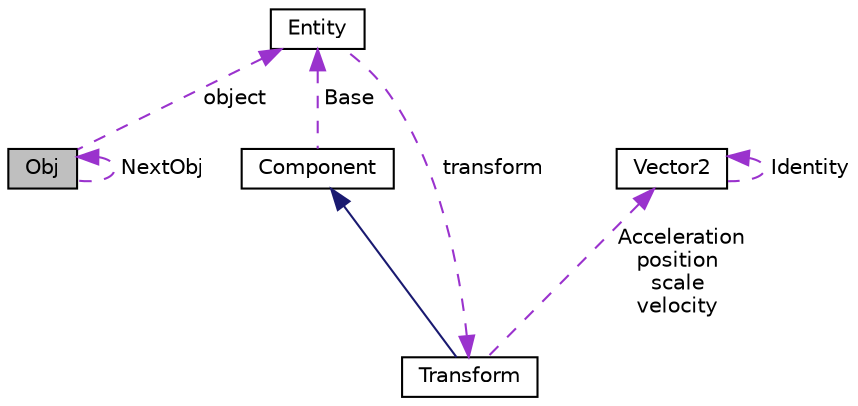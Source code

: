 digraph "Obj"
{
 // LATEX_PDF_SIZE
  edge [fontname="Helvetica",fontsize="10",labelfontname="Helvetica",labelfontsize="10"];
  node [fontname="Helvetica",fontsize="10",shape=record];
  Node1 [label="Obj",height=0.2,width=0.4,color="black", fillcolor="grey75", style="filled", fontcolor="black",tooltip=" "];
  Node2 -> Node1 [dir="back",color="darkorchid3",fontsize="10",style="dashed",label=" object" ,fontname="Helvetica"];
  Node2 [label="Entity",height=0.2,width=0.4,color="black", fillcolor="white", style="filled",URL="$class_entity.html",tooltip=" "];
  Node3 -> Node2 [dir="back",color="darkorchid3",fontsize="10",style="dashed",label=" transform" ,fontname="Helvetica"];
  Node3 [label="Transform",height=0.2,width=0.4,color="black", fillcolor="white", style="filled",URL="$class_transform.html",tooltip=" "];
  Node4 -> Node3 [dir="back",color="midnightblue",fontsize="10",style="solid",fontname="Helvetica"];
  Node4 [label="Component",height=0.2,width=0.4,color="black", fillcolor="white", style="filled",URL="$class_component.html",tooltip=" "];
  Node2 -> Node4 [dir="back",color="darkorchid3",fontsize="10",style="dashed",label=" Base" ,fontname="Helvetica"];
  Node5 -> Node3 [dir="back",color="darkorchid3",fontsize="10",style="dashed",label=" Acceleration\nposition\nscale\nvelocity" ,fontname="Helvetica"];
  Node5 [label="Vector2",height=0.2,width=0.4,color="black", fillcolor="white", style="filled",URL="$struct_vector2.html",tooltip=" "];
  Node5 -> Node5 [dir="back",color="darkorchid3",fontsize="10",style="dashed",label=" Identity" ,fontname="Helvetica"];
  Node1 -> Node1 [dir="back",color="darkorchid3",fontsize="10",style="dashed",label=" NextObj" ,fontname="Helvetica"];
}
